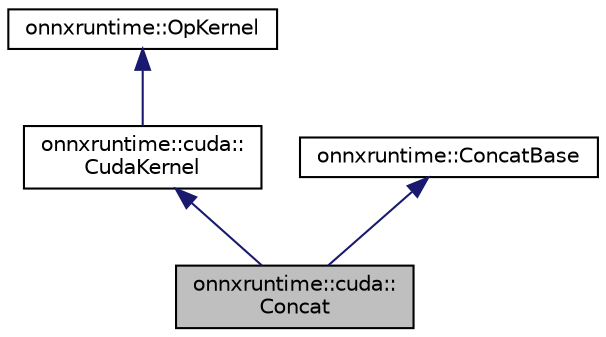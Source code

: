 digraph "onnxruntime::cuda::Concat"
{
  edge [fontname="Helvetica",fontsize="10",labelfontname="Helvetica",labelfontsize="10"];
  node [fontname="Helvetica",fontsize="10",shape=record];
  Node4 [label="onnxruntime::cuda::\lConcat",height=0.2,width=0.4,color="black", fillcolor="grey75", style="filled", fontcolor="black"];
  Node5 -> Node4 [dir="back",color="midnightblue",fontsize="10",style="solid"];
  Node5 [label="onnxruntime::cuda::\lCudaKernel",height=0.2,width=0.4,color="black", fillcolor="white", style="filled",URL="$classonnxruntime_1_1cuda_1_1CudaKernel.html"];
  Node6 -> Node5 [dir="back",color="midnightblue",fontsize="10",style="solid"];
  Node6 [label="onnxruntime::OpKernel",height=0.2,width=0.4,color="black", fillcolor="white", style="filled",URL="$classonnxruntime_1_1OpKernel.html"];
  Node7 -> Node4 [dir="back",color="midnightblue",fontsize="10",style="solid"];
  Node7 [label="onnxruntime::ConcatBase",height=0.2,width=0.4,color="black", fillcolor="white", style="filled",URL="$classonnxruntime_1_1ConcatBase.html"];
}
